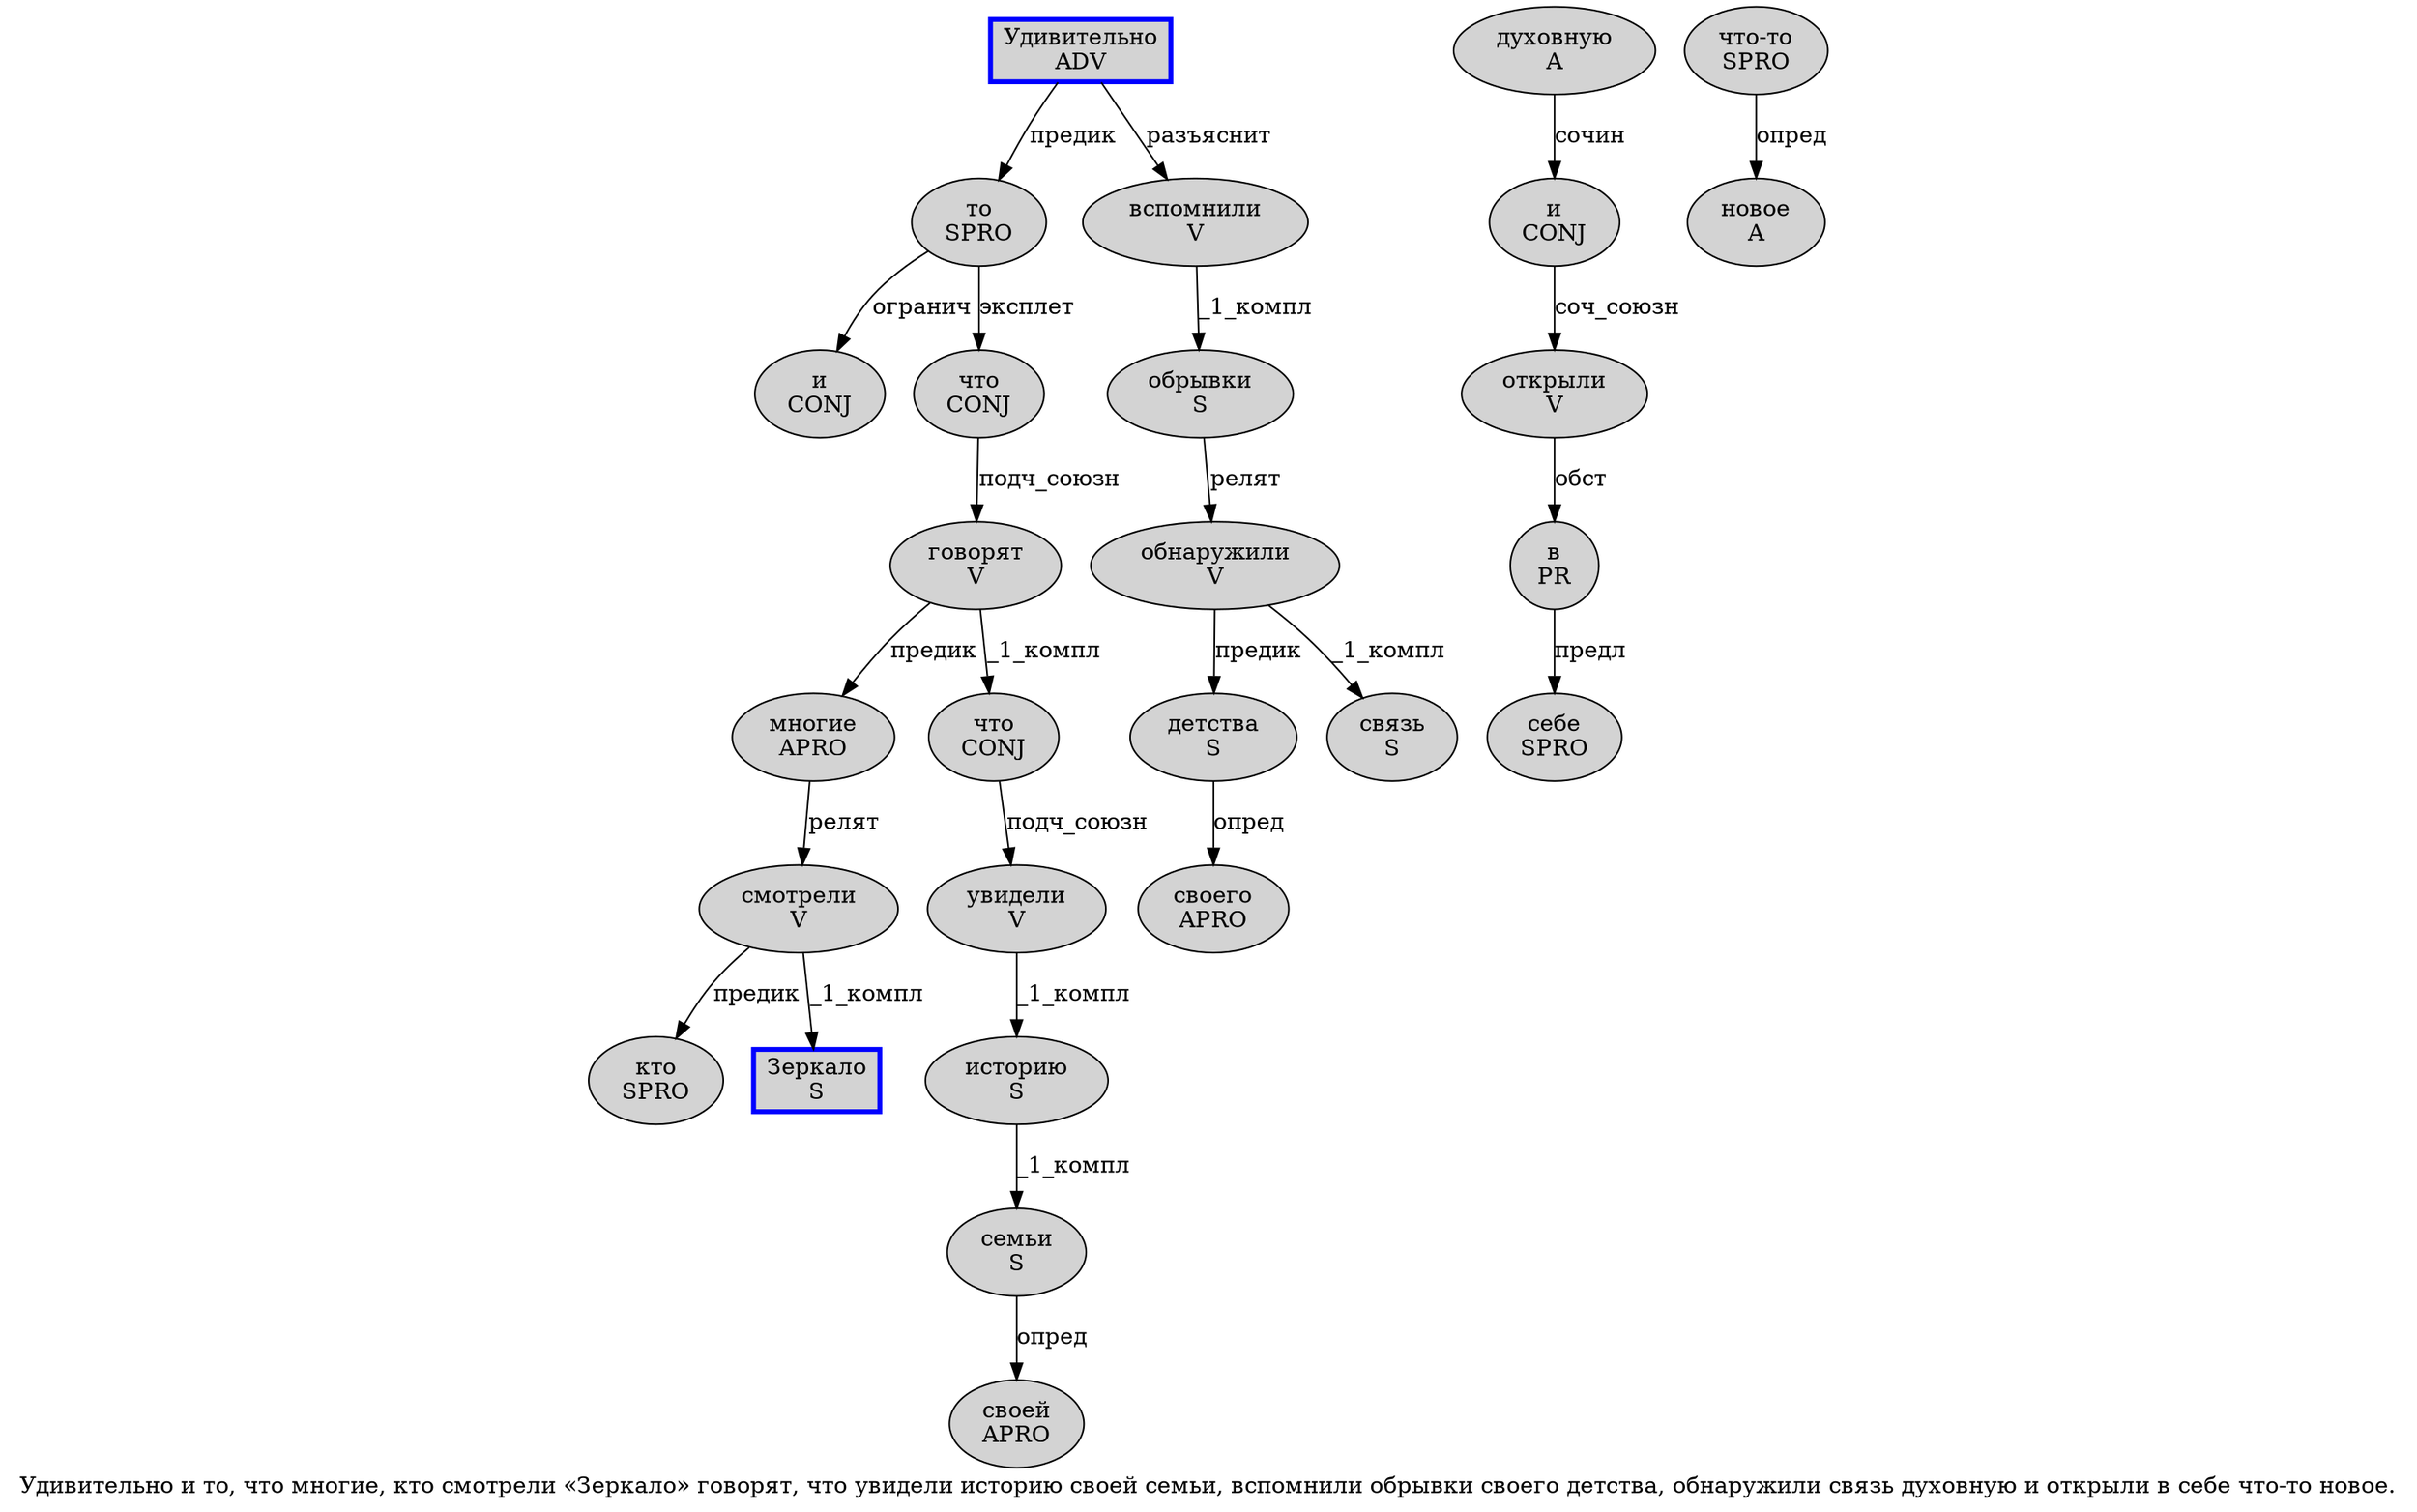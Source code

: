 digraph SENTENCE_2129 {
	graph [label="Удивительно и то, что многие, кто смотрели «Зеркало» говорят, что увидели историю своей семьи, вспомнили обрывки своего детства, обнаружили связь духовную и открыли в себе что-то новое."]
	node [style=filled]
		0 [label="Удивительно
ADV" color=blue fillcolor=lightgray penwidth=3 shape=box]
		1 [label="и
CONJ" color="" fillcolor=lightgray penwidth=1 shape=ellipse]
		2 [label="то
SPRO" color="" fillcolor=lightgray penwidth=1 shape=ellipse]
		4 [label="что
CONJ" color="" fillcolor=lightgray penwidth=1 shape=ellipse]
		5 [label="многие
APRO" color="" fillcolor=lightgray penwidth=1 shape=ellipse]
		7 [label="кто
SPRO" color="" fillcolor=lightgray penwidth=1 shape=ellipse]
		8 [label="смотрели
V" color="" fillcolor=lightgray penwidth=1 shape=ellipse]
		10 [label="Зеркало
S" color=blue fillcolor=lightgray penwidth=3 shape=box]
		12 [label="говорят
V" color="" fillcolor=lightgray penwidth=1 shape=ellipse]
		14 [label="что
CONJ" color="" fillcolor=lightgray penwidth=1 shape=ellipse]
		15 [label="увидели
V" color="" fillcolor=lightgray penwidth=1 shape=ellipse]
		16 [label="историю
S" color="" fillcolor=lightgray penwidth=1 shape=ellipse]
		17 [label="своей
APRO" color="" fillcolor=lightgray penwidth=1 shape=ellipse]
		18 [label="семьи
S" color="" fillcolor=lightgray penwidth=1 shape=ellipse]
		20 [label="вспомнили
V" color="" fillcolor=lightgray penwidth=1 shape=ellipse]
		21 [label="обрывки
S" color="" fillcolor=lightgray penwidth=1 shape=ellipse]
		22 [label="своего
APRO" color="" fillcolor=lightgray penwidth=1 shape=ellipse]
		23 [label="детства
S" color="" fillcolor=lightgray penwidth=1 shape=ellipse]
		25 [label="обнаружили
V" color="" fillcolor=lightgray penwidth=1 shape=ellipse]
		26 [label="связь
S" color="" fillcolor=lightgray penwidth=1 shape=ellipse]
		27 [label="духовную
A" color="" fillcolor=lightgray penwidth=1 shape=ellipse]
		28 [label="и
CONJ" color="" fillcolor=lightgray penwidth=1 shape=ellipse]
		29 [label="открыли
V" color="" fillcolor=lightgray penwidth=1 shape=ellipse]
		30 [label="в
PR" color="" fillcolor=lightgray penwidth=1 shape=ellipse]
		31 [label="себе
SPRO" color="" fillcolor=lightgray penwidth=1 shape=ellipse]
		32 [label="что-то
SPRO" color="" fillcolor=lightgray penwidth=1 shape=ellipse]
		33 [label="новое
A" color="" fillcolor=lightgray penwidth=1 shape=ellipse]
			23 -> 22 [label="опред"]
			12 -> 5 [label="предик"]
			12 -> 14 [label="_1_компл"]
			15 -> 16 [label="_1_компл"]
			4 -> 12 [label="подч_союзн"]
			21 -> 25 [label="релят"]
			25 -> 23 [label="предик"]
			25 -> 26 [label="_1_компл"]
			20 -> 21 [label="_1_компл"]
			16 -> 18 [label="_1_компл"]
			27 -> 28 [label="сочин"]
			29 -> 30 [label="обст"]
			32 -> 33 [label="опред"]
			8 -> 7 [label="предик"]
			8 -> 10 [label="_1_компл"]
			0 -> 2 [label="предик"]
			0 -> 20 [label="разъяснит"]
			28 -> 29 [label="соч_союзн"]
			2 -> 1 [label="огранич"]
			2 -> 4 [label="эксплет"]
			18 -> 17 [label="опред"]
			14 -> 15 [label="подч_союзн"]
			30 -> 31 [label="предл"]
			5 -> 8 [label="релят"]
}
